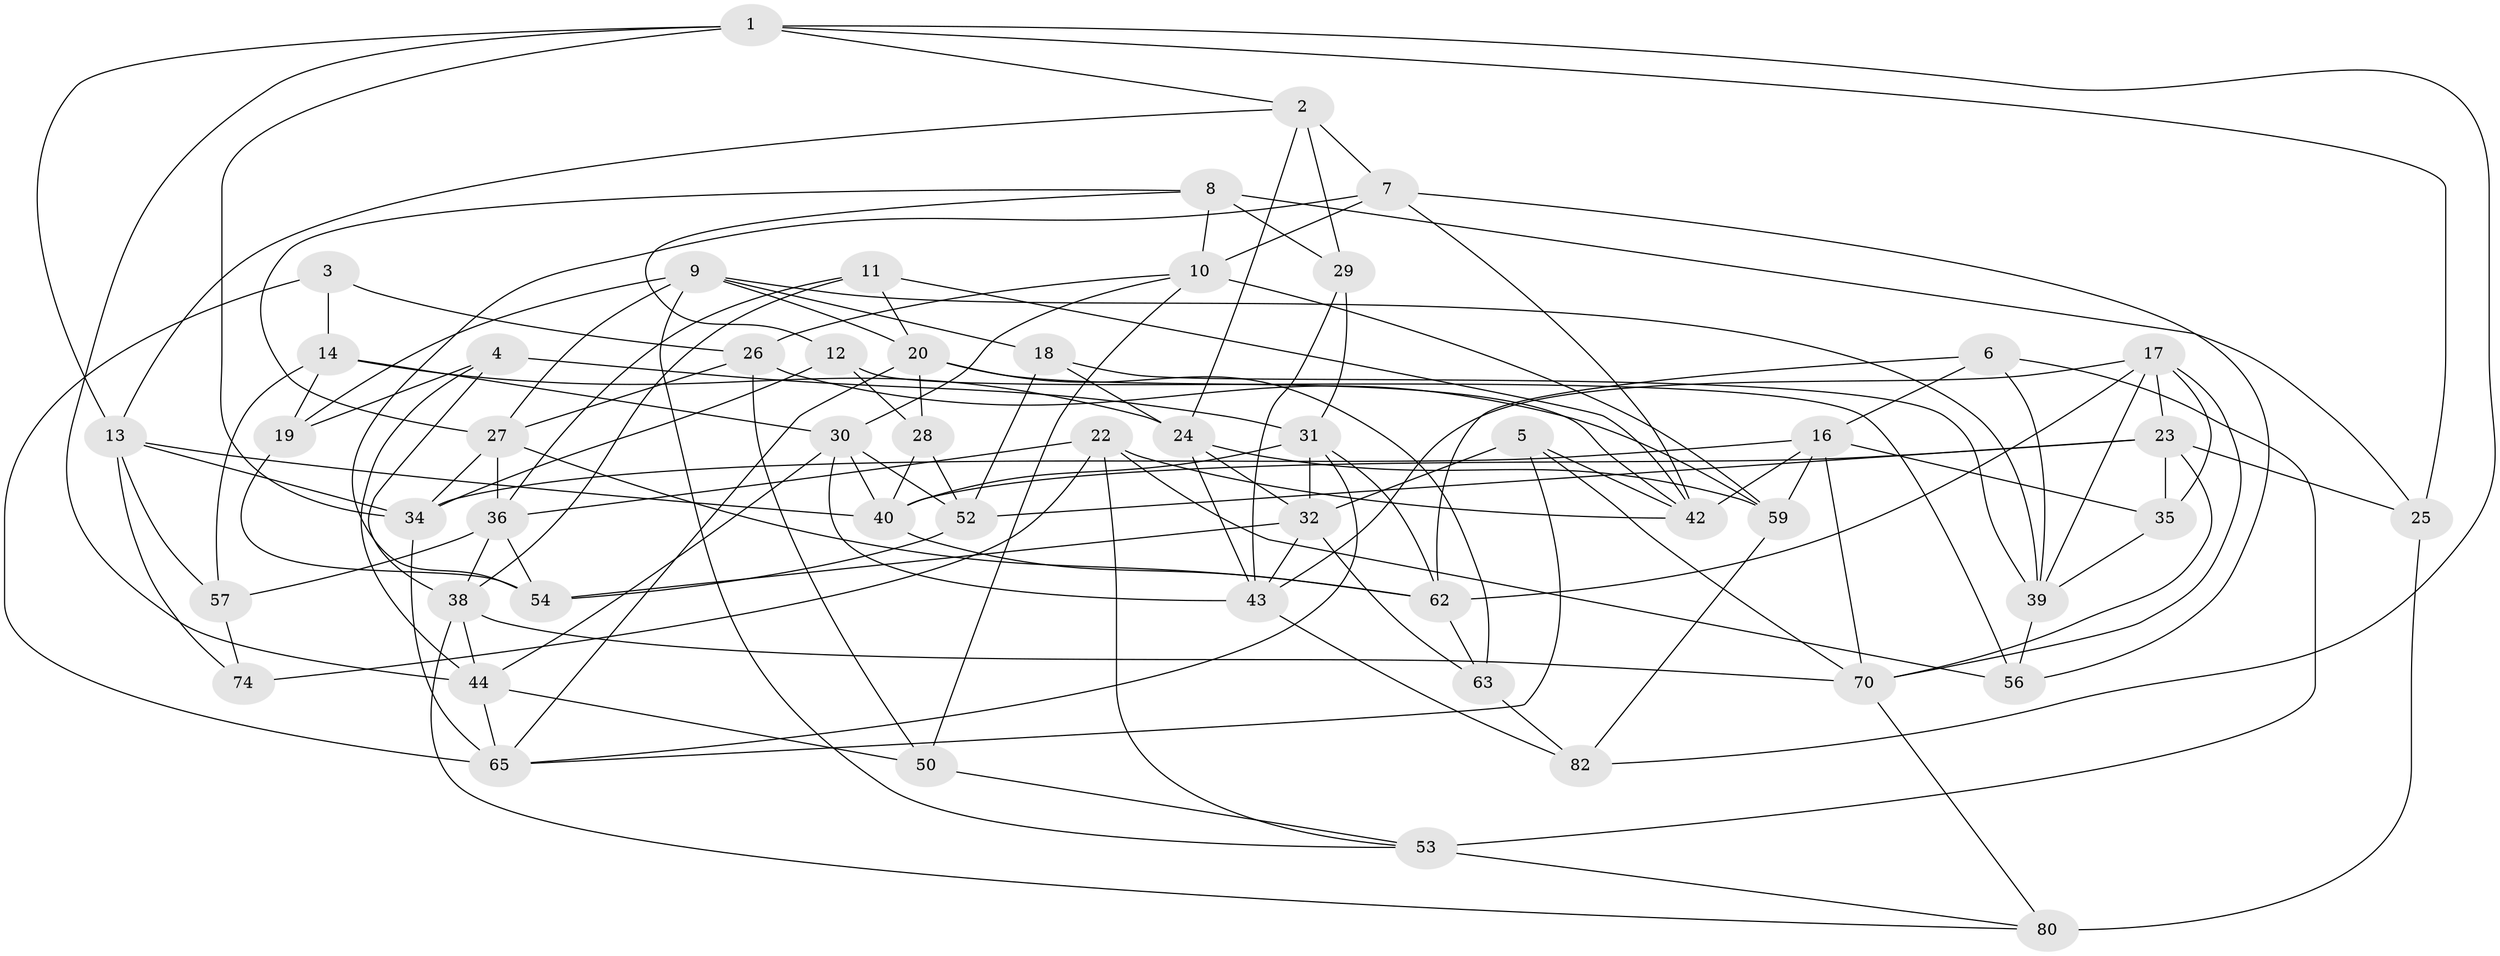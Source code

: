 // Generated by graph-tools (version 1.1) at 2025/24/03/03/25 07:24:26]
// undirected, 53 vertices, 134 edges
graph export_dot {
graph [start="1"]
  node [color=gray90,style=filled];
  1 [super="+41"];
  2 [super="+66"];
  3;
  4;
  5;
  6;
  7 [super="+83"];
  8 [super="+33"];
  9 [super="+21"];
  10 [super="+75"];
  11;
  12;
  13 [super="+89"];
  14 [super="+15"];
  16 [super="+45"];
  17 [super="+73"];
  18;
  19;
  20 [super="+47"];
  22 [super="+77"];
  23 [super="+58"];
  24 [super="+48"];
  25 [super="+87"];
  26 [super="+55"];
  27 [super="+76"];
  28;
  29;
  30 [super="+67"];
  31 [super="+46"];
  32 [super="+71"];
  34 [super="+37"];
  35;
  36 [super="+49"];
  38 [super="+85"];
  39 [super="+61"];
  40 [super="+68"];
  42 [super="+64"];
  43 [super="+51"];
  44 [super="+69"];
  50;
  52 [super="+60"];
  53 [super="+72"];
  54 [super="+84"];
  56;
  57;
  59 [super="+81"];
  62 [super="+79"];
  63;
  65 [super="+78"];
  70 [super="+86"];
  74;
  80 [super="+88"];
  82;
  1 -- 82;
  1 -- 13;
  1 -- 2;
  1 -- 44;
  1 -- 25;
  1 -- 34;
  2 -- 24;
  2 -- 29;
  2 -- 13;
  2 -- 7 [weight=2];
  3 -- 26;
  3 -- 14 [weight=2];
  3 -- 65;
  4 -- 44;
  4 -- 31;
  4 -- 19;
  4 -- 38;
  5 -- 65;
  5 -- 70;
  5 -- 32;
  5 -- 42;
  6 -- 16;
  6 -- 53;
  6 -- 62;
  6 -- 39;
  7 -- 54;
  7 -- 56;
  7 -- 10;
  7 -- 42;
  8 -- 27;
  8 -- 25 [weight=2];
  8 -- 12;
  8 -- 10;
  8 -- 29;
  9 -- 53;
  9 -- 39;
  9 -- 18;
  9 -- 27;
  9 -- 19;
  9 -- 20;
  10 -- 59;
  10 -- 50;
  10 -- 26;
  10 -- 30;
  11 -- 42;
  11 -- 36;
  11 -- 20;
  11 -- 38;
  12 -- 28;
  12 -- 56;
  12 -- 34;
  13 -- 74;
  13 -- 57;
  13 -- 40;
  13 -- 34;
  14 -- 24;
  14 -- 57;
  14 -- 19;
  14 -- 30;
  16 -- 59;
  16 -- 34;
  16 -- 42;
  16 -- 35;
  16 -- 70;
  17 -- 39;
  17 -- 35;
  17 -- 43;
  17 -- 62;
  17 -- 70;
  17 -- 23;
  18 -- 24;
  18 -- 52;
  18 -- 39;
  19 -- 54;
  20 -- 42;
  20 -- 65;
  20 -- 28;
  20 -- 63;
  22 -- 74 [weight=2];
  22 -- 36;
  22 -- 56;
  22 -- 53;
  22 -- 42;
  23 -- 70;
  23 -- 40;
  23 -- 25;
  23 -- 35;
  23 -- 52;
  24 -- 59;
  24 -- 32;
  24 -- 43;
  25 -- 80 [weight=2];
  26 -- 59 [weight=2];
  26 -- 50;
  26 -- 27;
  27 -- 34;
  27 -- 36;
  27 -- 62;
  28 -- 40;
  28 -- 52;
  29 -- 43;
  29 -- 31;
  30 -- 43;
  30 -- 52;
  30 -- 40;
  30 -- 44;
  31 -- 62;
  31 -- 32;
  31 -- 40;
  31 -- 65;
  32 -- 54;
  32 -- 63;
  32 -- 43;
  34 -- 65;
  35 -- 39;
  36 -- 38;
  36 -- 57;
  36 -- 54;
  38 -- 44;
  38 -- 80;
  38 -- 70;
  39 -- 56;
  40 -- 62;
  43 -- 82;
  44 -- 50;
  44 -- 65;
  50 -- 53;
  52 -- 54 [weight=2];
  53 -- 80 [weight=2];
  57 -- 74;
  59 -- 82;
  62 -- 63;
  63 -- 82;
  70 -- 80;
}
